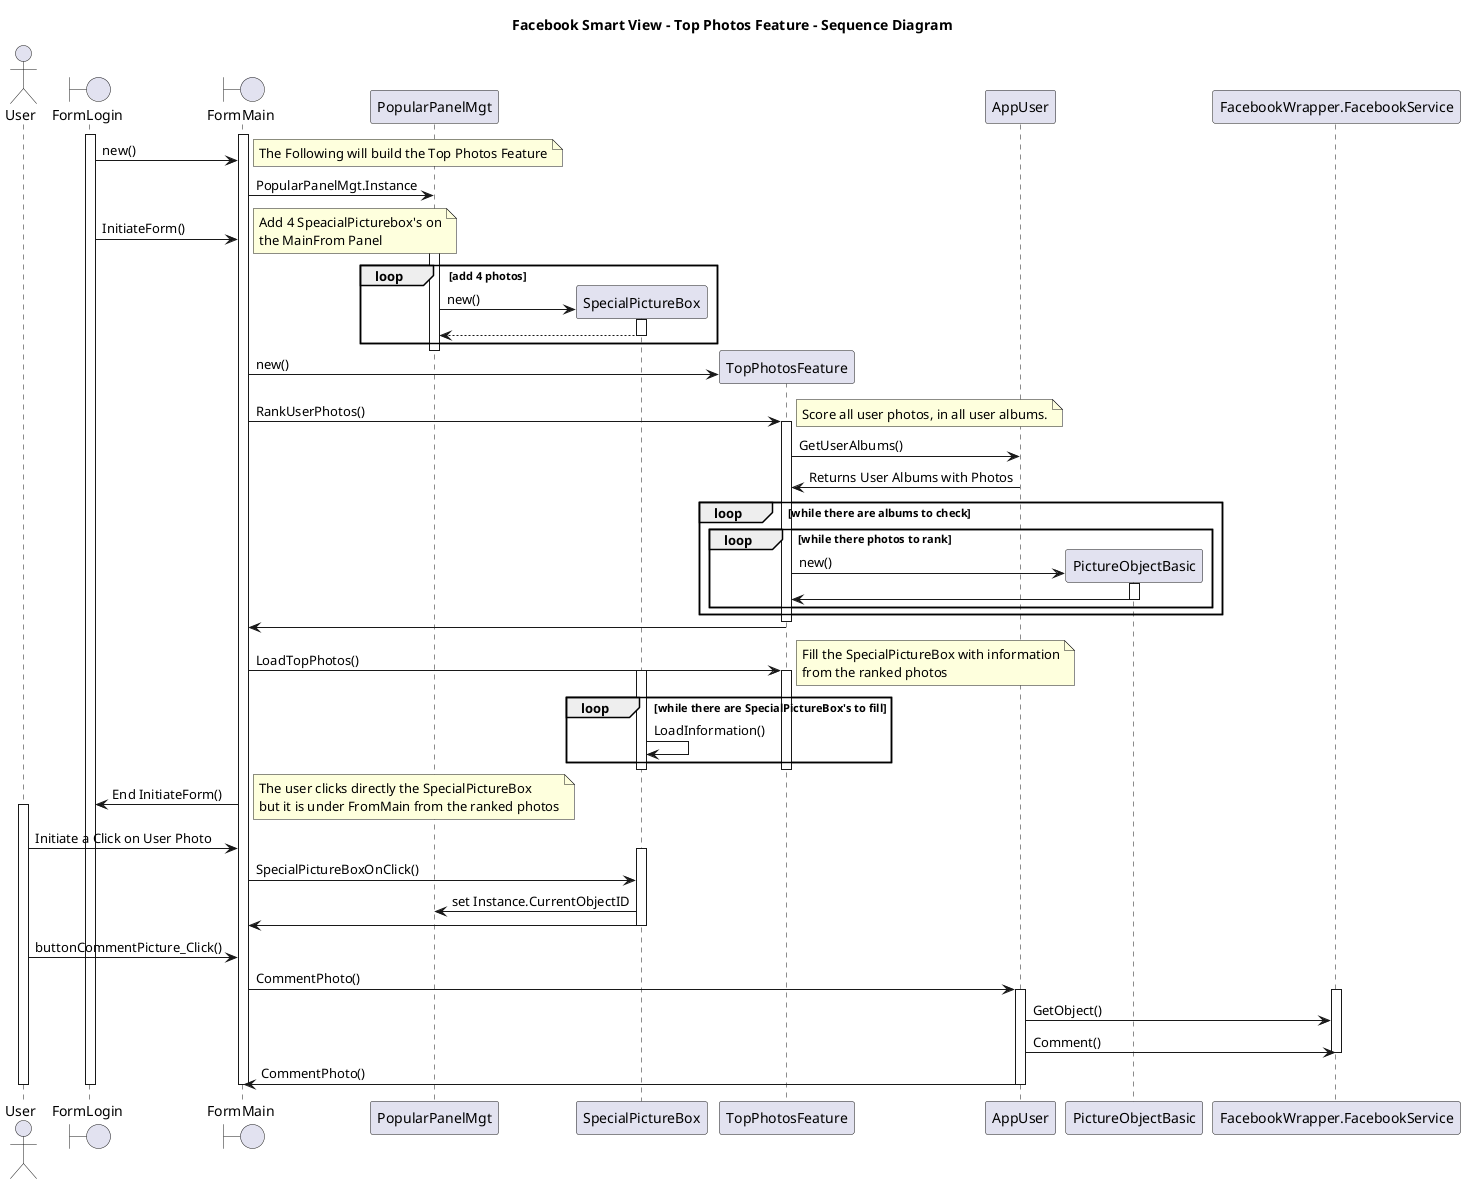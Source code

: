@startuml

title Facebook Smart View - Top Photos Feature - Sequence Diagram

actor User
boundary FormLogin
boundary FormMain
activate FormLogin
activate FormMain

FormLogin -> FormMain: new()

  note right
The Following will build the Top Photos Feature
   end note

FormMain -> PopularPanelMgt: PopularPanelMgt.Instance
FormLogin -> FormMain: InitiateForm()

create SpecialPictureBox

  note right
Add 4 SpeacialPicturebox's on
the MainFrom Panel
   end note

activate PopularPanelMgt
loop add 4 photos
    PopularPanelMgt -> SpecialPictureBox: new()
    activate SpecialPictureBox
    SpecialPictureBox --> PopularPanelMgt
    deactivate SpecialPictureBox
 
end

deactivate PopularPanelMgt

create TopPhotosFeature
FormMain -> TopPhotosFeature: new()

FormMain -> TopPhotosFeature: RankUserPhotos()
activate TopPhotosFeature

  note right
Score all user photos, in all user albums.
   end note

TopPhotosFeature -> AppUser: GetUserAlbums()
AppUser -> TopPhotosFeature: Returns User Albums with Photos

loop while there are albums to check
 loop while there photos to rank
create PictureObjectBasic
    TopPhotosFeature -> PictureObjectBasic: new()
    activate PictureObjectBasic
    PictureObjectBasic -> TopPhotosFeature
    deactivate PictureObjectBasic
 end 
end
deactivate TopPhotosFeature

TopPhotosFeature -> FormMain


FormMain -> TopPhotosFeature: LoadTopPhotos()
activate TopPhotosFeature
 loop while there are SpecialPictureBox's to fill
   activate SpecialPictureBox

   note right
Fill the SpecialPictureBox with information
from the ranked photos
   end note

    SpecialPictureBox->SpecialPictureBox: LoadInformation()
 end 

deactivate SpecialPictureBox

deactivate TopPhotosFeature

FormMain -> FormLogin: End InitiateForm()

activate User
   note right
The user clicks directly the SpecialPictureBox 
but it is under FromMain from the ranked photos
   end note

User -> FormMain: Initiate a Click on User Photo
activate SpecialPictureBox
FormMain -> SpecialPictureBox: SpecialPictureBoxOnClick()
SpecialPictureBox ->PopularPanelMgt: set Instance.CurrentObjectID

SpecialPictureBox -> FormMain
deactivate SpecialPictureBox

User -> FormMain: buttonCommentPicture_Click()

FormMain -> AppUser: CommentPhoto()
activate AppUser
activate FacebookWrapper.FacebookService
AppUser ->  FacebookWrapper.FacebookService: GetObject()
AppUser ->  FacebookWrapper.FacebookService: Comment()
deactivate FacebookWrapper.FacebookService

AppUser -> FormMain: CommentPhoto()
deactivate AppUser
deactivate FormMain
deactivate FormLogin
deactivate User
@enduml
